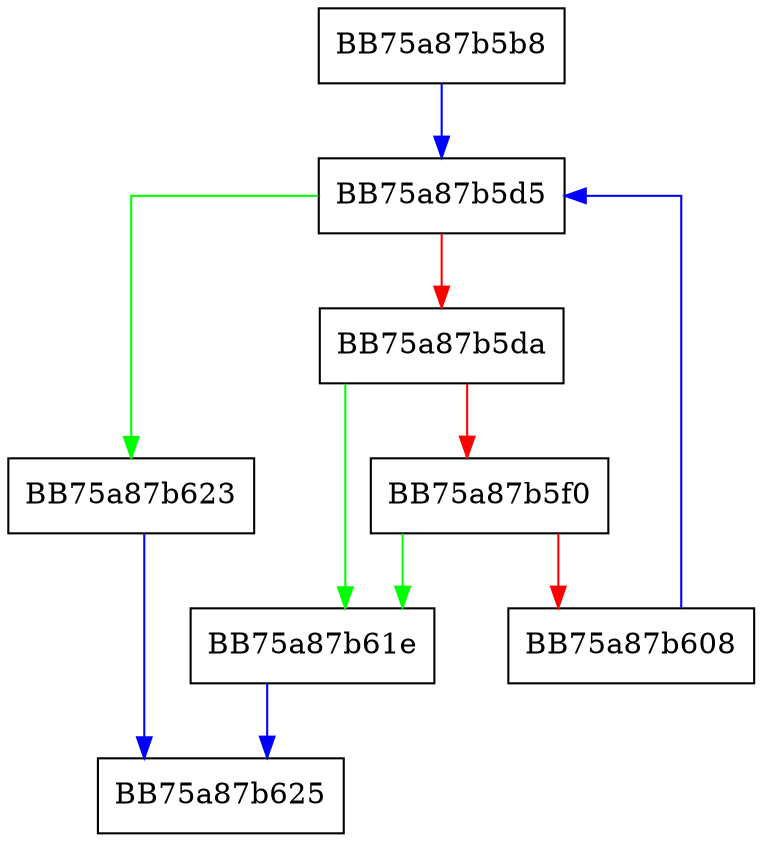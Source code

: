 digraph convert_unicode_to_code_point {
  node [shape="box"];
  graph [splines=ortho];
  BB75a87b5b8 -> BB75a87b5d5 [color="blue"];
  BB75a87b5d5 -> BB75a87b623 [color="green"];
  BB75a87b5d5 -> BB75a87b5da [color="red"];
  BB75a87b5da -> BB75a87b61e [color="green"];
  BB75a87b5da -> BB75a87b5f0 [color="red"];
  BB75a87b5f0 -> BB75a87b61e [color="green"];
  BB75a87b5f0 -> BB75a87b608 [color="red"];
  BB75a87b608 -> BB75a87b5d5 [color="blue"];
  BB75a87b61e -> BB75a87b625 [color="blue"];
  BB75a87b623 -> BB75a87b625 [color="blue"];
}